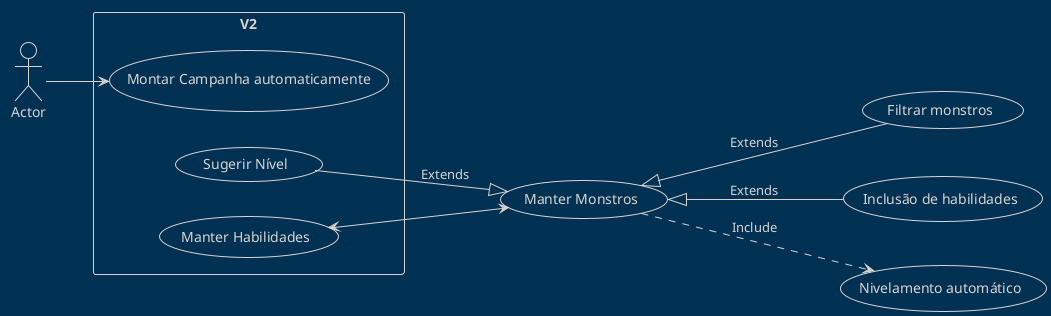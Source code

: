 @startuml
!theme blueprint
left to right direction

actor "Actor"

(Manter Monstros) <|--- (Filtrar monstros) : Extends
(Manter Monstros) <|--- (Inclusão de habilidades) : Extends
(Manter Monstros) ...> (Nivelamento automático) : Include

rectangle V2 {
Actor --> (Montar Campanha automaticamente)
(Sugerir Nível) --|> (Manter Monstros) : Extends
(Manter Habilidades) <--> (Manter Monstros)
}
@enduml